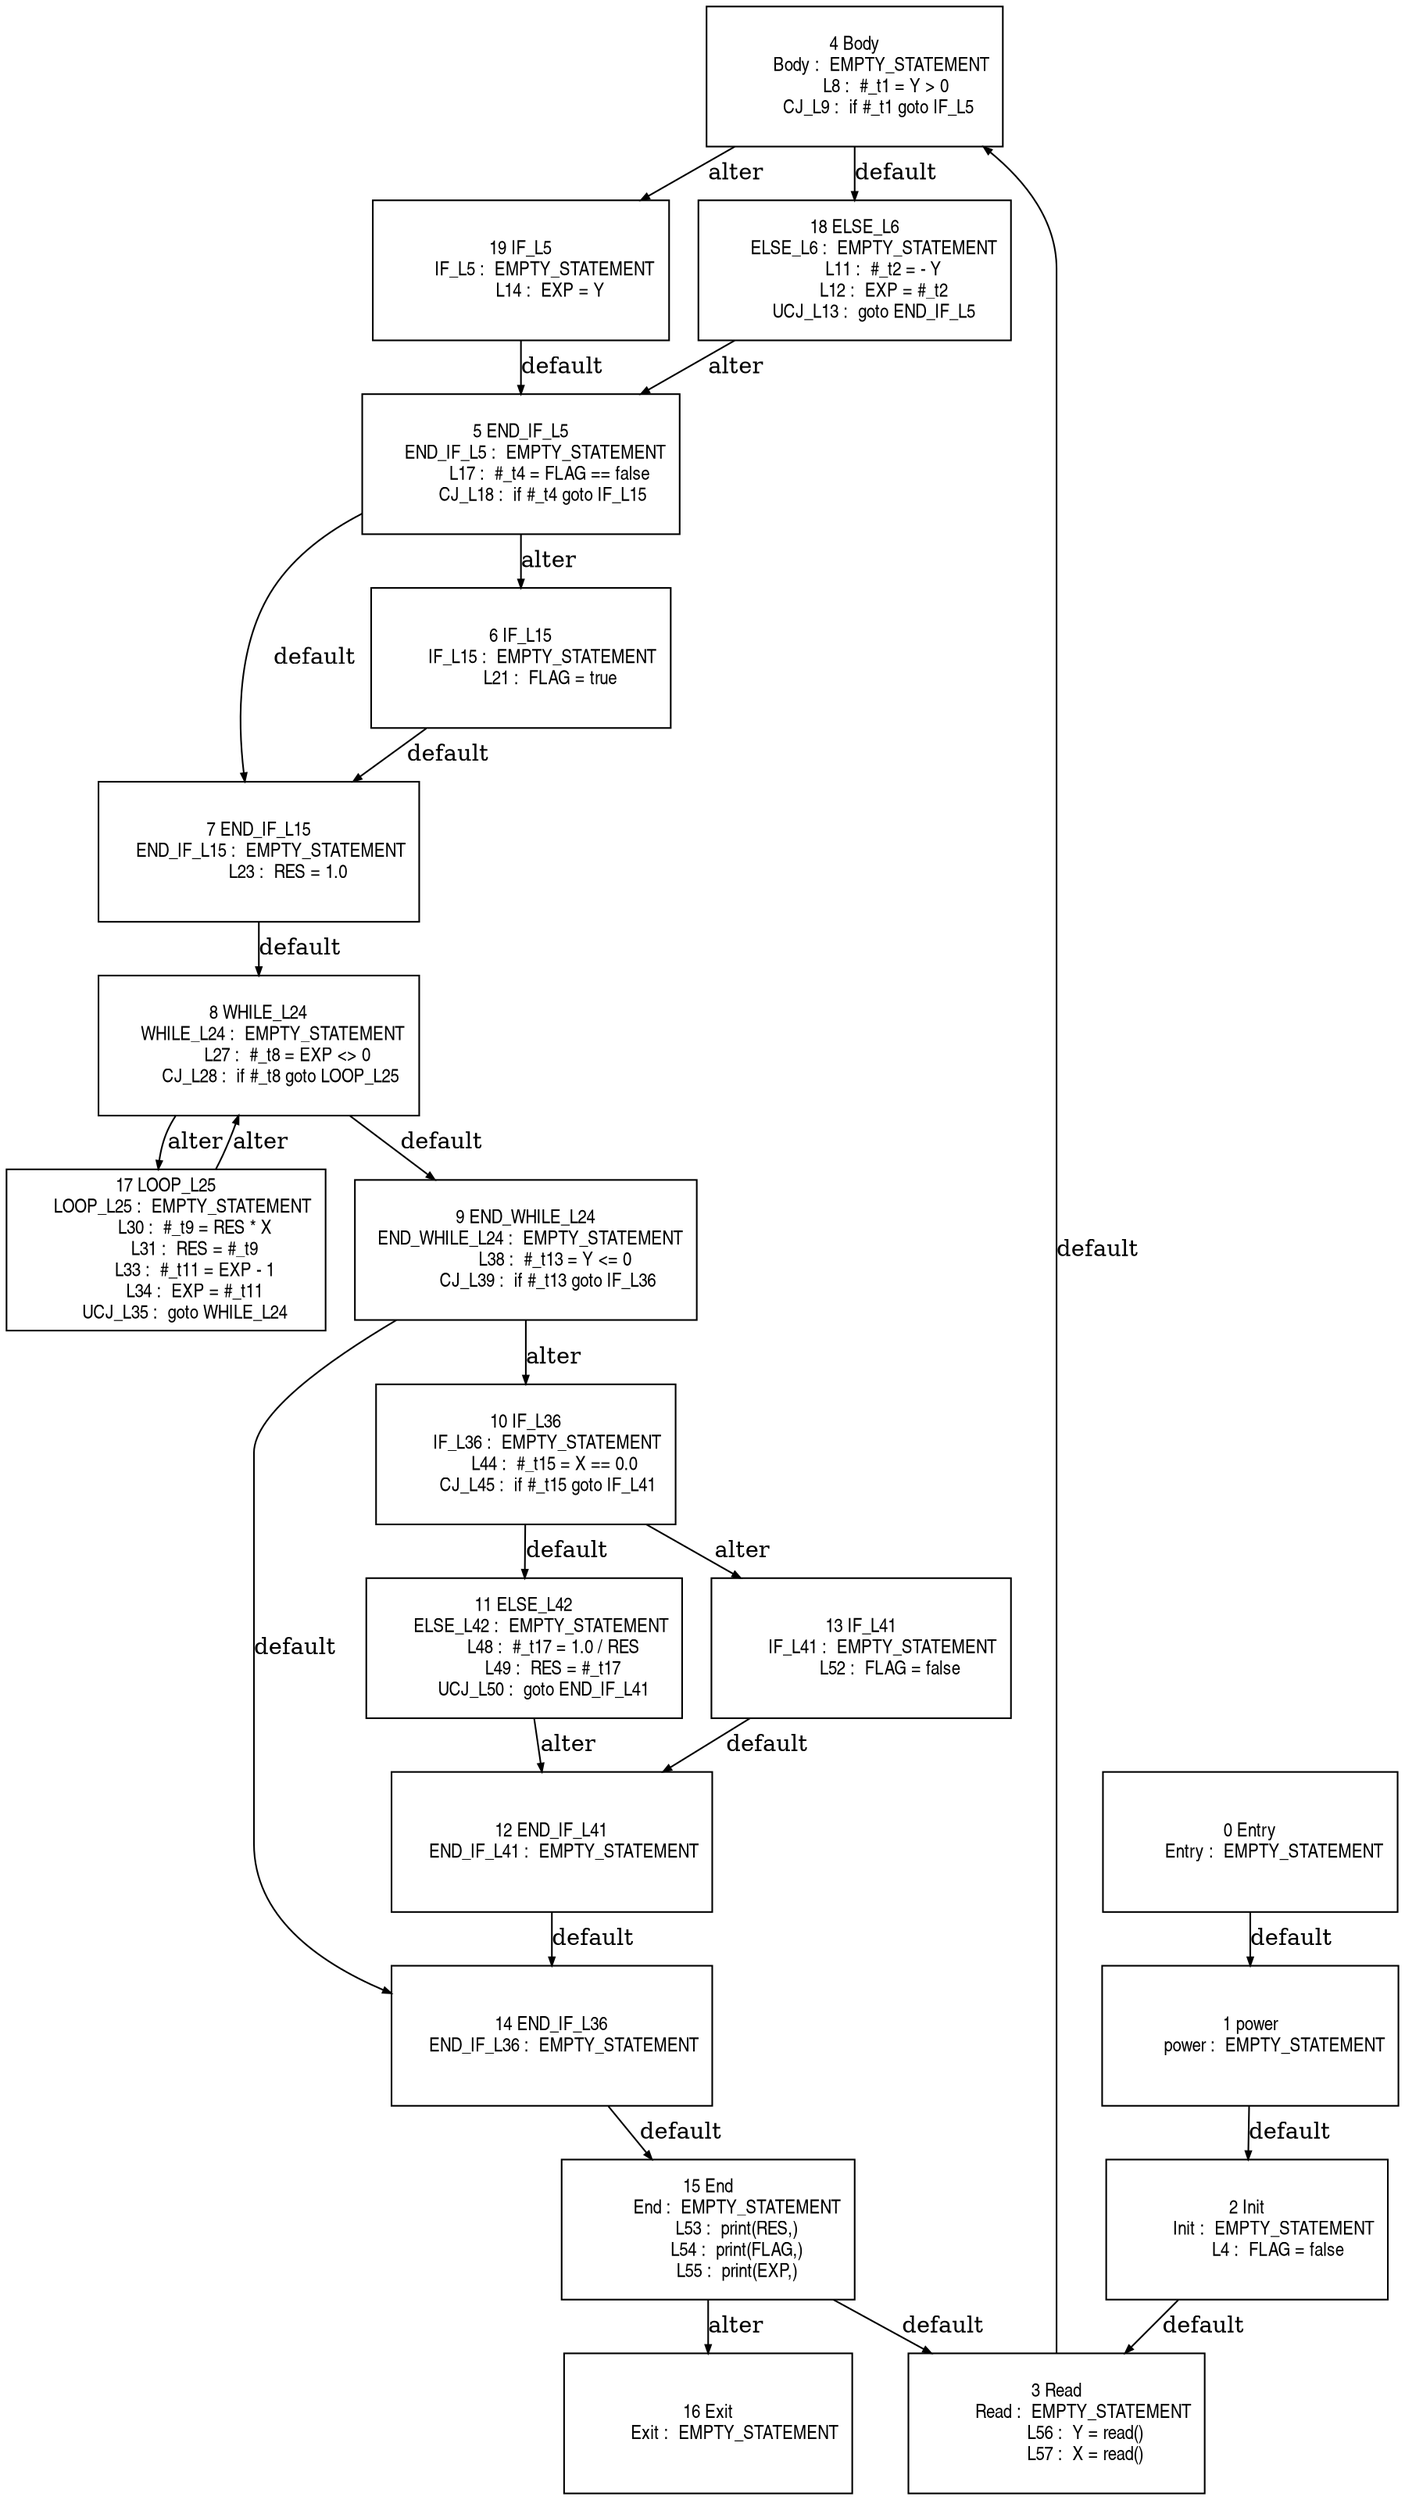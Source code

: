 digraph G {
  ranksep=.25;
  edge [arrowsize=.5]
  node [shape=rectangle, fontname="ArialNarrow",
        fontsize=12,  height=1.2];
  "4 Body
           Body :  EMPTY_STATEMENT
             L8 :  #_t1 = Y > 0
          CJ_L9 :  if #_t1 goto IF_L5
"; "19 IF_L5
          IF_L5 :  EMPTY_STATEMENT
            L14 :  EXP = Y
"; "11 ELSE_L42
       ELSE_L42 :  EMPTY_STATEMENT
            L48 :  #_t17 = 1.0 / RES
            L49 :  RES = #_t17
        UCJ_L50 :  goto END_IF_L41
"; "14 END_IF_L36
     END_IF_L36 :  EMPTY_STATEMENT
"; "12 END_IF_L41
     END_IF_L41 :  EMPTY_STATEMENT
"; "16 Exit
           Exit :  EMPTY_STATEMENT
"; "5 END_IF_L5
      END_IF_L5 :  EMPTY_STATEMENT
            L17 :  #_t4 = FLAG == false
         CJ_L18 :  if #_t4 goto IF_L15
"; "3 Read
           Read :  EMPTY_STATEMENT
            L56 :  Y = read()
            L57 :  X = read()
"; "8 WHILE_L24
      WHILE_L24 :  EMPTY_STATEMENT
            L27 :  #_t8 = EXP <> 0
         CJ_L28 :  if #_t8 goto LOOP_L25
"; "15 End
            End :  EMPTY_STATEMENT
            L53 :  print(RES,)
            L54 :  print(FLAG,)
            L55 :  print(EXP,)
"; "0 Entry
          Entry :  EMPTY_STATEMENT
"; "10 IF_L36
         IF_L36 :  EMPTY_STATEMENT
            L44 :  #_t15 = X == 0.0
         CJ_L45 :  if #_t15 goto IF_L41
"; "2 Init
           Init :  EMPTY_STATEMENT
             L4 :  FLAG = false
"; "7 END_IF_L15
     END_IF_L15 :  EMPTY_STATEMENT
            L23 :  RES = 1.0
"; "1 power
          power :  EMPTY_STATEMENT
"; "18 ELSE_L6
        ELSE_L6 :  EMPTY_STATEMENT
            L11 :  #_t2 = - Y
            L12 :  EXP = #_t2
        UCJ_L13 :  goto END_IF_L5
"; "13 IF_L41
         IF_L41 :  EMPTY_STATEMENT
            L52 :  FLAG = false
"; "17 LOOP_L25
       LOOP_L25 :  EMPTY_STATEMENT
            L30 :  #_t9 = RES * X
            L31 :  RES = #_t9
            L33 :  #_t11 = EXP - 1
            L34 :  EXP = #_t11
        UCJ_L35 :  goto WHILE_L24
"; "6 IF_L15
         IF_L15 :  EMPTY_STATEMENT
            L21 :  FLAG = true
"; "9 END_WHILE_L24
  END_WHILE_L24 :  EMPTY_STATEMENT
            L38 :  #_t13 = Y <= 0
         CJ_L39 :  if #_t13 goto IF_L36
"; 
  "1 power
          power :  EMPTY_STATEMENT
" -> "2 Init
           Init :  EMPTY_STATEMENT
             L4 :  FLAG = false
"  [label="default"];
  "2 Init
           Init :  EMPTY_STATEMENT
             L4 :  FLAG = false
" -> "3 Read
           Read :  EMPTY_STATEMENT
            L56 :  Y = read()
            L57 :  X = read()
"  [label="default"];
  "4 Body
           Body :  EMPTY_STATEMENT
             L8 :  #_t1 = Y > 0
          CJ_L9 :  if #_t1 goto IF_L5
" -> "18 ELSE_L6
        ELSE_L6 :  EMPTY_STATEMENT
            L11 :  #_t2 = - Y
            L12 :  EXP = #_t2
        UCJ_L13 :  goto END_IF_L5
"  [label="default"];
  "4 Body
           Body :  EMPTY_STATEMENT
             L8 :  #_t1 = Y > 0
          CJ_L9 :  if #_t1 goto IF_L5
" -> "19 IF_L5
          IF_L5 :  EMPTY_STATEMENT
            L14 :  EXP = Y
"  [label="alter"];
  "18 ELSE_L6
        ELSE_L6 :  EMPTY_STATEMENT
            L11 :  #_t2 = - Y
            L12 :  EXP = #_t2
        UCJ_L13 :  goto END_IF_L5
" -> "5 END_IF_L5
      END_IF_L5 :  EMPTY_STATEMENT
            L17 :  #_t4 = FLAG == false
         CJ_L18 :  if #_t4 goto IF_L15
"  [label="alter"];
  "19 IF_L5
          IF_L5 :  EMPTY_STATEMENT
            L14 :  EXP = Y
" -> "5 END_IF_L5
      END_IF_L5 :  EMPTY_STATEMENT
            L17 :  #_t4 = FLAG == false
         CJ_L18 :  if #_t4 goto IF_L15
"  [label="default"];
  "5 END_IF_L5
      END_IF_L5 :  EMPTY_STATEMENT
            L17 :  #_t4 = FLAG == false
         CJ_L18 :  if #_t4 goto IF_L15
" -> "7 END_IF_L15
     END_IF_L15 :  EMPTY_STATEMENT
            L23 :  RES = 1.0
"  [label="default"];
  "5 END_IF_L5
      END_IF_L5 :  EMPTY_STATEMENT
            L17 :  #_t4 = FLAG == false
         CJ_L18 :  if #_t4 goto IF_L15
" -> "6 IF_L15
         IF_L15 :  EMPTY_STATEMENT
            L21 :  FLAG = true
"  [label="alter"];
  "6 IF_L15
         IF_L15 :  EMPTY_STATEMENT
            L21 :  FLAG = true
" -> "7 END_IF_L15
     END_IF_L15 :  EMPTY_STATEMENT
            L23 :  RES = 1.0
"  [label="default"];
  "7 END_IF_L15
     END_IF_L15 :  EMPTY_STATEMENT
            L23 :  RES = 1.0
" -> "8 WHILE_L24
      WHILE_L24 :  EMPTY_STATEMENT
            L27 :  #_t8 = EXP <> 0
         CJ_L28 :  if #_t8 goto LOOP_L25
"  [label="default"];
  "8 WHILE_L24
      WHILE_L24 :  EMPTY_STATEMENT
            L27 :  #_t8 = EXP <> 0
         CJ_L28 :  if #_t8 goto LOOP_L25
" -> "9 END_WHILE_L24
  END_WHILE_L24 :  EMPTY_STATEMENT
            L38 :  #_t13 = Y <= 0
         CJ_L39 :  if #_t13 goto IF_L36
"  [label="default"];
  "8 WHILE_L24
      WHILE_L24 :  EMPTY_STATEMENT
            L27 :  #_t8 = EXP <> 0
         CJ_L28 :  if #_t8 goto LOOP_L25
" -> "17 LOOP_L25
       LOOP_L25 :  EMPTY_STATEMENT
            L30 :  #_t9 = RES * X
            L31 :  RES = #_t9
            L33 :  #_t11 = EXP - 1
            L34 :  EXP = #_t11
        UCJ_L35 :  goto WHILE_L24
"  [label="alter"];
  "17 LOOP_L25
       LOOP_L25 :  EMPTY_STATEMENT
            L30 :  #_t9 = RES * X
            L31 :  RES = #_t9
            L33 :  #_t11 = EXP - 1
            L34 :  EXP = #_t11
        UCJ_L35 :  goto WHILE_L24
" -> "8 WHILE_L24
      WHILE_L24 :  EMPTY_STATEMENT
            L27 :  #_t8 = EXP <> 0
         CJ_L28 :  if #_t8 goto LOOP_L25
"  [label="alter"];
  "9 END_WHILE_L24
  END_WHILE_L24 :  EMPTY_STATEMENT
            L38 :  #_t13 = Y <= 0
         CJ_L39 :  if #_t13 goto IF_L36
" -> "14 END_IF_L36
     END_IF_L36 :  EMPTY_STATEMENT
"  [label="default"];
  "9 END_WHILE_L24
  END_WHILE_L24 :  EMPTY_STATEMENT
            L38 :  #_t13 = Y <= 0
         CJ_L39 :  if #_t13 goto IF_L36
" -> "10 IF_L36
         IF_L36 :  EMPTY_STATEMENT
            L44 :  #_t15 = X == 0.0
         CJ_L45 :  if #_t15 goto IF_L41
"  [label="alter"];
  "10 IF_L36
         IF_L36 :  EMPTY_STATEMENT
            L44 :  #_t15 = X == 0.0
         CJ_L45 :  if #_t15 goto IF_L41
" -> "11 ELSE_L42
       ELSE_L42 :  EMPTY_STATEMENT
            L48 :  #_t17 = 1.0 / RES
            L49 :  RES = #_t17
        UCJ_L50 :  goto END_IF_L41
"  [label="default"];
  "10 IF_L36
         IF_L36 :  EMPTY_STATEMENT
            L44 :  #_t15 = X == 0.0
         CJ_L45 :  if #_t15 goto IF_L41
" -> "13 IF_L41
         IF_L41 :  EMPTY_STATEMENT
            L52 :  FLAG = false
"  [label="alter"];
  "11 ELSE_L42
       ELSE_L42 :  EMPTY_STATEMENT
            L48 :  #_t17 = 1.0 / RES
            L49 :  RES = #_t17
        UCJ_L50 :  goto END_IF_L41
" -> "12 END_IF_L41
     END_IF_L41 :  EMPTY_STATEMENT
"  [label="alter"];
  "13 IF_L41
         IF_L41 :  EMPTY_STATEMENT
            L52 :  FLAG = false
" -> "12 END_IF_L41
     END_IF_L41 :  EMPTY_STATEMENT
"  [label="default"];
  "12 END_IF_L41
     END_IF_L41 :  EMPTY_STATEMENT
" -> "14 END_IF_L36
     END_IF_L36 :  EMPTY_STATEMENT
"  [label="default"];
  "14 END_IF_L36
     END_IF_L36 :  EMPTY_STATEMENT
" -> "15 End
            End :  EMPTY_STATEMENT
            L53 :  print(RES,)
            L54 :  print(FLAG,)
            L55 :  print(EXP,)
"  [label="default"];
  "0 Entry
          Entry :  EMPTY_STATEMENT
" -> "1 power
          power :  EMPTY_STATEMENT
"  [label="default"];
  "15 End
            End :  EMPTY_STATEMENT
            L53 :  print(RES,)
            L54 :  print(FLAG,)
            L55 :  print(EXP,)
" -> "3 Read
           Read :  EMPTY_STATEMENT
            L56 :  Y = read()
            L57 :  X = read()
"  [label="default"];
  "15 End
            End :  EMPTY_STATEMENT
            L53 :  print(RES,)
            L54 :  print(FLAG,)
            L55 :  print(EXP,)
" -> "16 Exit
           Exit :  EMPTY_STATEMENT
"  [label="alter"];
  "3 Read
           Read :  EMPTY_STATEMENT
            L56 :  Y = read()
            L57 :  X = read()
" -> "4 Body
           Body :  EMPTY_STATEMENT
             L8 :  #_t1 = Y > 0
          CJ_L9 :  if #_t1 goto IF_L5
"  [label="default"];
}
